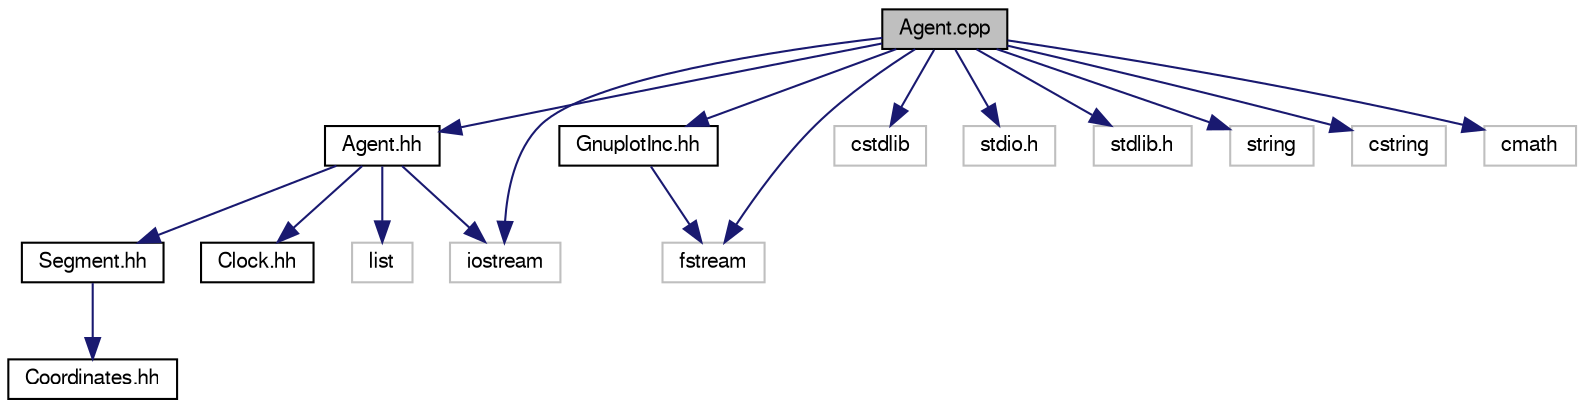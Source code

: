 digraph G
{
  edge [fontname="FreeSans",fontsize="10",labelfontname="FreeSans",labelfontsize="10"];
  node [fontname="FreeSans",fontsize="10",shape=record];
  Node1 [label="Agent.cpp",height=0.2,width=0.4,color="black", fillcolor="grey75", style="filled" fontcolor="black"];
  Node1 -> Node2 [color="midnightblue",fontsize="10",style="solid",fontname="FreeSans"];
  Node2 [label="Agent.hh",height=0.2,width=0.4,color="black", fillcolor="white", style="filled",URL="$Agent_8hh.html",tooltip="Zawiera opis klasy Agent."];
  Node2 -> Node3 [color="midnightblue",fontsize="10",style="solid",fontname="FreeSans"];
  Node3 [label="Segment.hh",height=0.2,width=0.4,color="black", fillcolor="white", style="filled",URL="$Segment_8hh.html",tooltip="Zawiera opis klasy Segment."];
  Node3 -> Node4 [color="midnightblue",fontsize="10",style="solid",fontname="FreeSans"];
  Node4 [label="Coordinates.hh",height=0.2,width=0.4,color="black", fillcolor="white", style="filled",URL="$Coordinates_8hh.html",tooltip="Zawiera opis klasy Coordinates."];
  Node2 -> Node5 [color="midnightblue",fontsize="10",style="solid",fontname="FreeSans"];
  Node5 [label="Clock.hh",height=0.2,width=0.4,color="black", fillcolor="white", style="filled",URL="$Clock_8hh.html",tooltip="Zawiera opis klasy Clock."];
  Node2 -> Node6 [color="midnightblue",fontsize="10",style="solid",fontname="FreeSans"];
  Node6 [label="iostream",height=0.2,width=0.4,color="grey75", fillcolor="white", style="filled"];
  Node2 -> Node7 [color="midnightblue",fontsize="10",style="solid",fontname="FreeSans"];
  Node7 [label="list",height=0.2,width=0.4,color="grey75", fillcolor="white", style="filled"];
  Node1 -> Node8 [color="midnightblue",fontsize="10",style="solid",fontname="FreeSans"];
  Node8 [label="GnuplotInc.hh",height=0.2,width=0.4,color="black", fillcolor="white", style="filled",URL="$GnuplotInc_8hh.html",tooltip="Zawiera funkcje uzywane do rysowania wykresow uzywajac Gnuplot&#39;a."];
  Node8 -> Node9 [color="midnightblue",fontsize="10",style="solid",fontname="FreeSans"];
  Node9 [label="fstream",height=0.2,width=0.4,color="grey75", fillcolor="white", style="filled"];
  Node1 -> Node6 [color="midnightblue",fontsize="10",style="solid",fontname="FreeSans"];
  Node1 -> Node9 [color="midnightblue",fontsize="10",style="solid",fontname="FreeSans"];
  Node1 -> Node10 [color="midnightblue",fontsize="10",style="solid",fontname="FreeSans"];
  Node10 [label="cstdlib",height=0.2,width=0.4,color="grey75", fillcolor="white", style="filled"];
  Node1 -> Node11 [color="midnightblue",fontsize="10",style="solid",fontname="FreeSans"];
  Node11 [label="stdio.h",height=0.2,width=0.4,color="grey75", fillcolor="white", style="filled"];
  Node1 -> Node12 [color="midnightblue",fontsize="10",style="solid",fontname="FreeSans"];
  Node12 [label="stdlib.h",height=0.2,width=0.4,color="grey75", fillcolor="white", style="filled"];
  Node1 -> Node13 [color="midnightblue",fontsize="10",style="solid",fontname="FreeSans"];
  Node13 [label="string",height=0.2,width=0.4,color="grey75", fillcolor="white", style="filled"];
  Node1 -> Node14 [color="midnightblue",fontsize="10",style="solid",fontname="FreeSans"];
  Node14 [label="cstring",height=0.2,width=0.4,color="grey75", fillcolor="white", style="filled"];
  Node1 -> Node15 [color="midnightblue",fontsize="10",style="solid",fontname="FreeSans"];
  Node15 [label="cmath",height=0.2,width=0.4,color="grey75", fillcolor="white", style="filled"];
}
